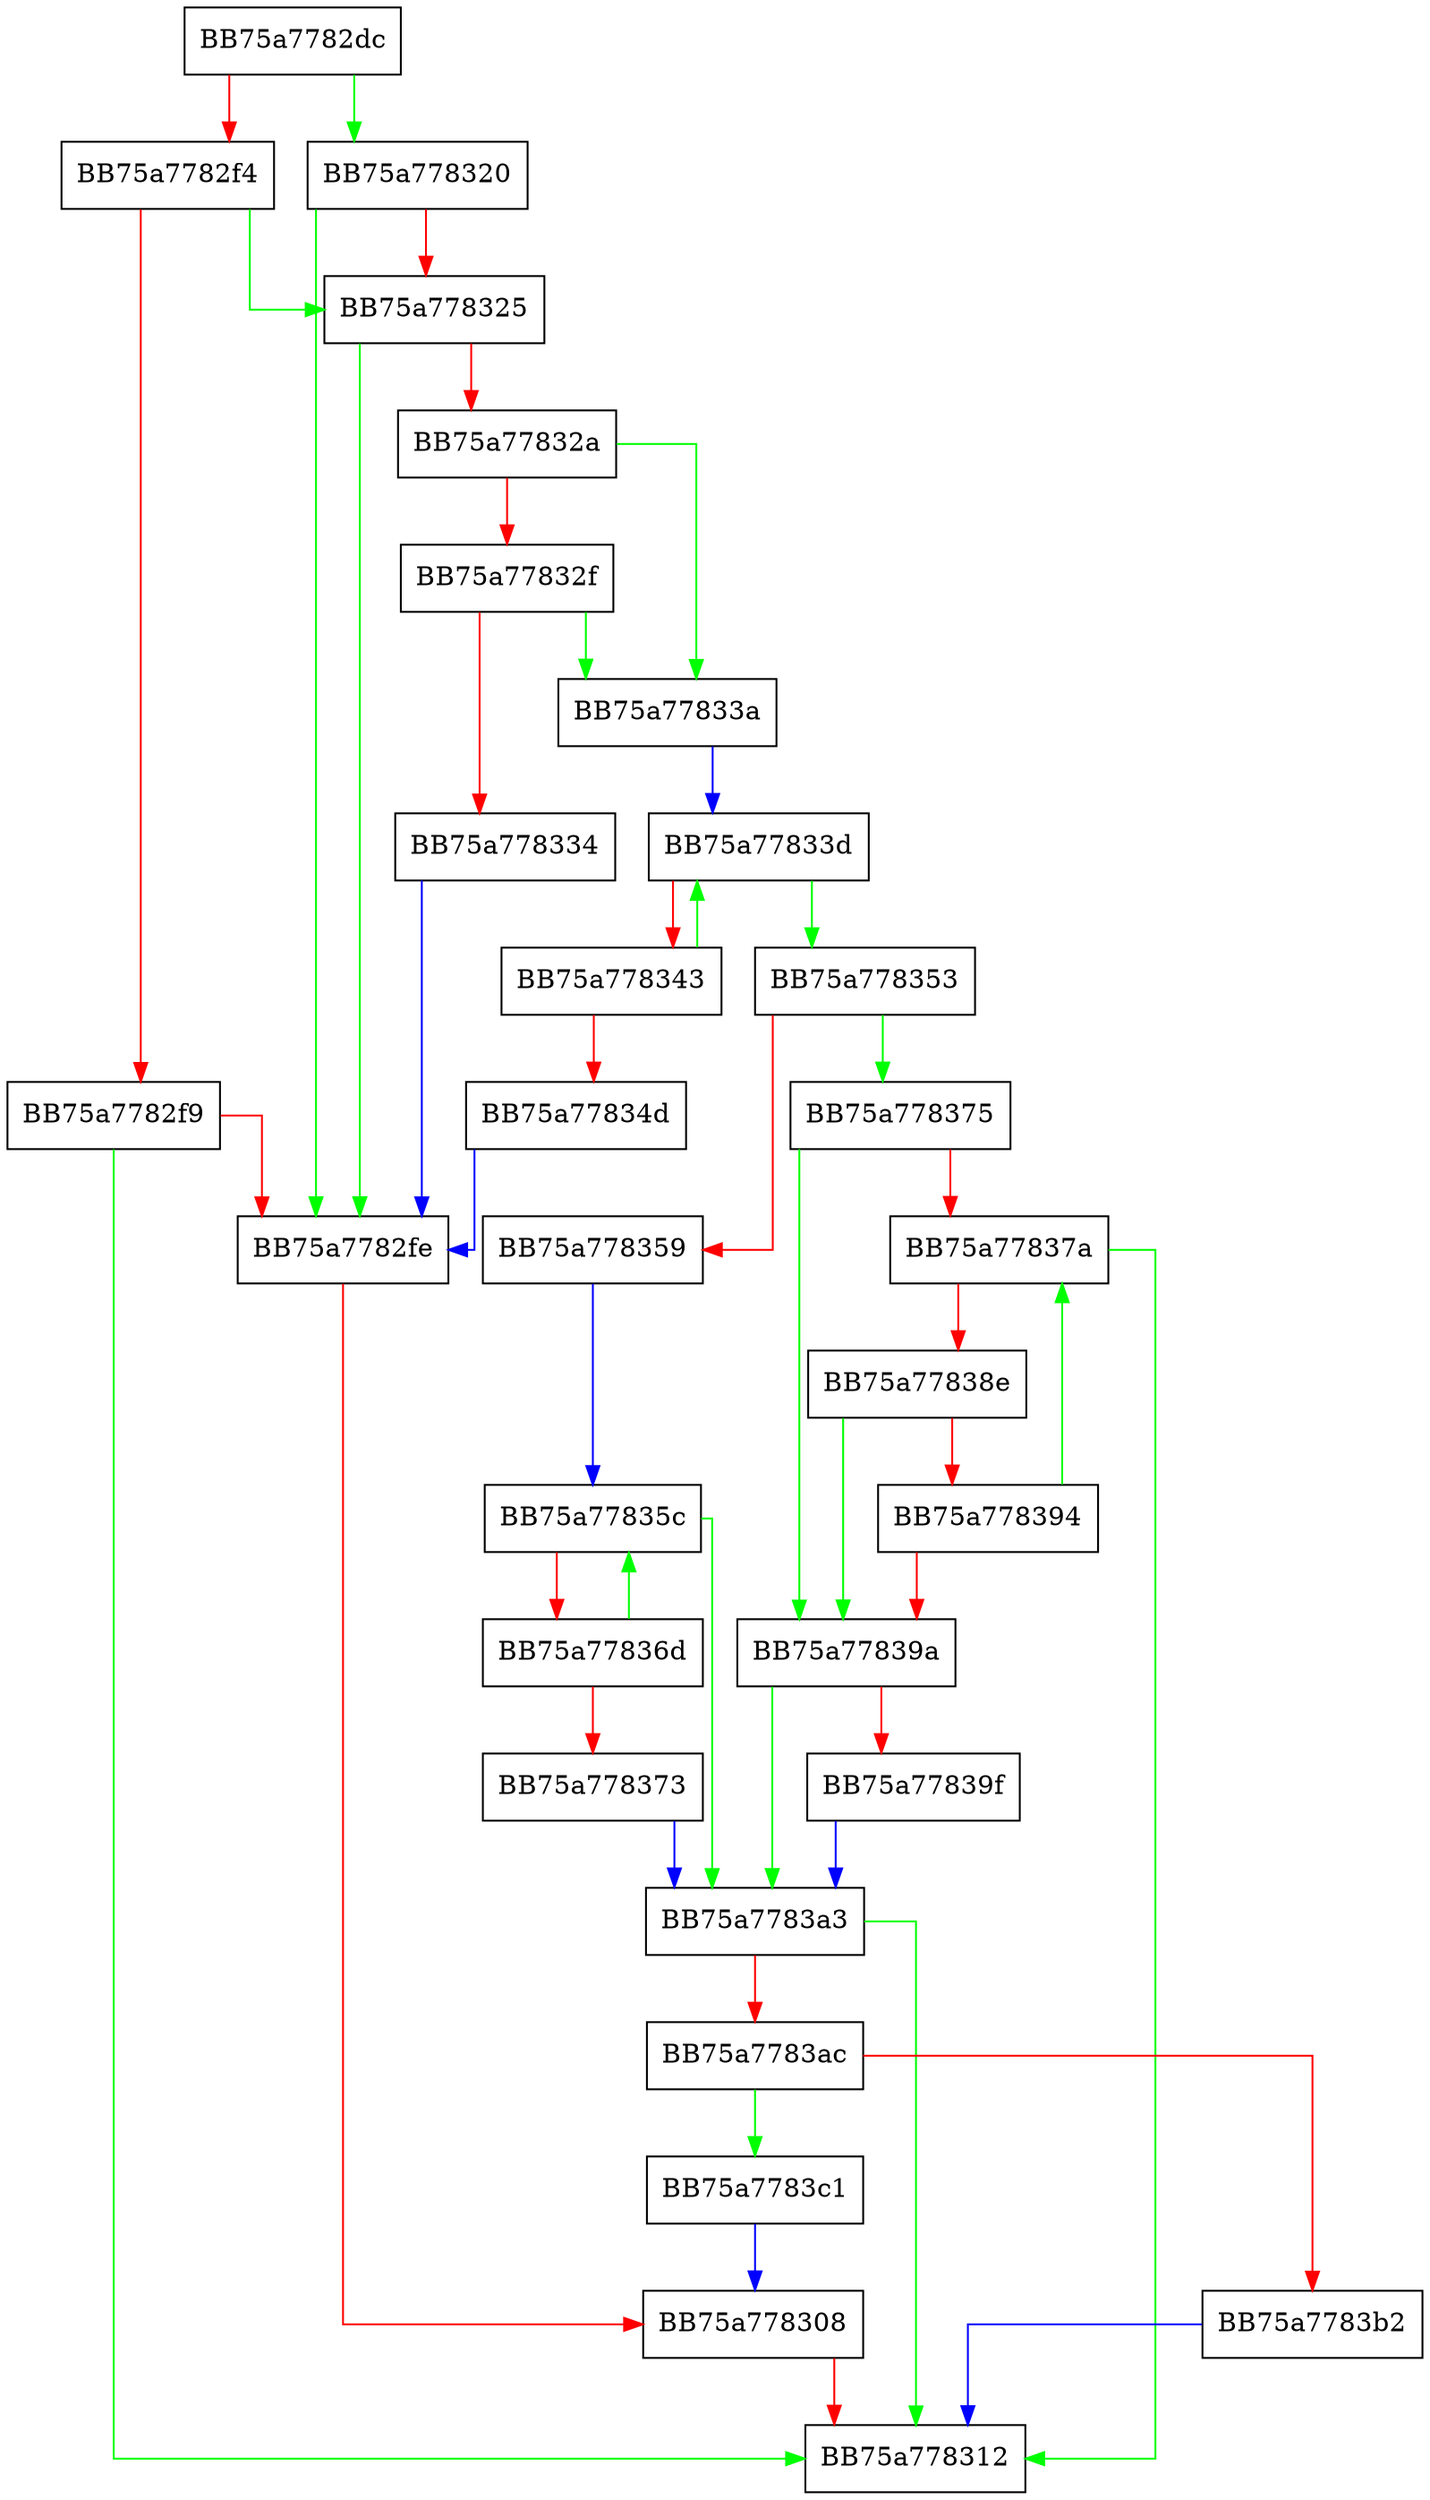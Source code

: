 digraph wcsncat_s {
  node [shape="box"];
  graph [splines=ortho];
  BB75a7782dc -> BB75a778320 [color="green"];
  BB75a7782dc -> BB75a7782f4 [color="red"];
  BB75a7782f4 -> BB75a778325 [color="green"];
  BB75a7782f4 -> BB75a7782f9 [color="red"];
  BB75a7782f9 -> BB75a778312 [color="green"];
  BB75a7782f9 -> BB75a7782fe [color="red"];
  BB75a7782fe -> BB75a778308 [color="red"];
  BB75a778308 -> BB75a778312 [color="red"];
  BB75a778320 -> BB75a7782fe [color="green"];
  BB75a778320 -> BB75a778325 [color="red"];
  BB75a778325 -> BB75a7782fe [color="green"];
  BB75a778325 -> BB75a77832a [color="red"];
  BB75a77832a -> BB75a77833a [color="green"];
  BB75a77832a -> BB75a77832f [color="red"];
  BB75a77832f -> BB75a77833a [color="green"];
  BB75a77832f -> BB75a778334 [color="red"];
  BB75a778334 -> BB75a7782fe [color="blue"];
  BB75a77833a -> BB75a77833d [color="blue"];
  BB75a77833d -> BB75a778353 [color="green"];
  BB75a77833d -> BB75a778343 [color="red"];
  BB75a778343 -> BB75a77833d [color="green"];
  BB75a778343 -> BB75a77834d [color="red"];
  BB75a77834d -> BB75a7782fe [color="blue"];
  BB75a778353 -> BB75a778375 [color="green"];
  BB75a778353 -> BB75a778359 [color="red"];
  BB75a778359 -> BB75a77835c [color="blue"];
  BB75a77835c -> BB75a7783a3 [color="green"];
  BB75a77835c -> BB75a77836d [color="red"];
  BB75a77836d -> BB75a77835c [color="green"];
  BB75a77836d -> BB75a778373 [color="red"];
  BB75a778373 -> BB75a7783a3 [color="blue"];
  BB75a778375 -> BB75a77839a [color="green"];
  BB75a778375 -> BB75a77837a [color="red"];
  BB75a77837a -> BB75a778312 [color="green"];
  BB75a77837a -> BB75a77838e [color="red"];
  BB75a77838e -> BB75a77839a [color="green"];
  BB75a77838e -> BB75a778394 [color="red"];
  BB75a778394 -> BB75a77837a [color="green"];
  BB75a778394 -> BB75a77839a [color="red"];
  BB75a77839a -> BB75a7783a3 [color="green"];
  BB75a77839a -> BB75a77839f [color="red"];
  BB75a77839f -> BB75a7783a3 [color="blue"];
  BB75a7783a3 -> BB75a778312 [color="green"];
  BB75a7783a3 -> BB75a7783ac [color="red"];
  BB75a7783ac -> BB75a7783c1 [color="green"];
  BB75a7783ac -> BB75a7783b2 [color="red"];
  BB75a7783b2 -> BB75a778312 [color="blue"];
  BB75a7783c1 -> BB75a778308 [color="blue"];
}